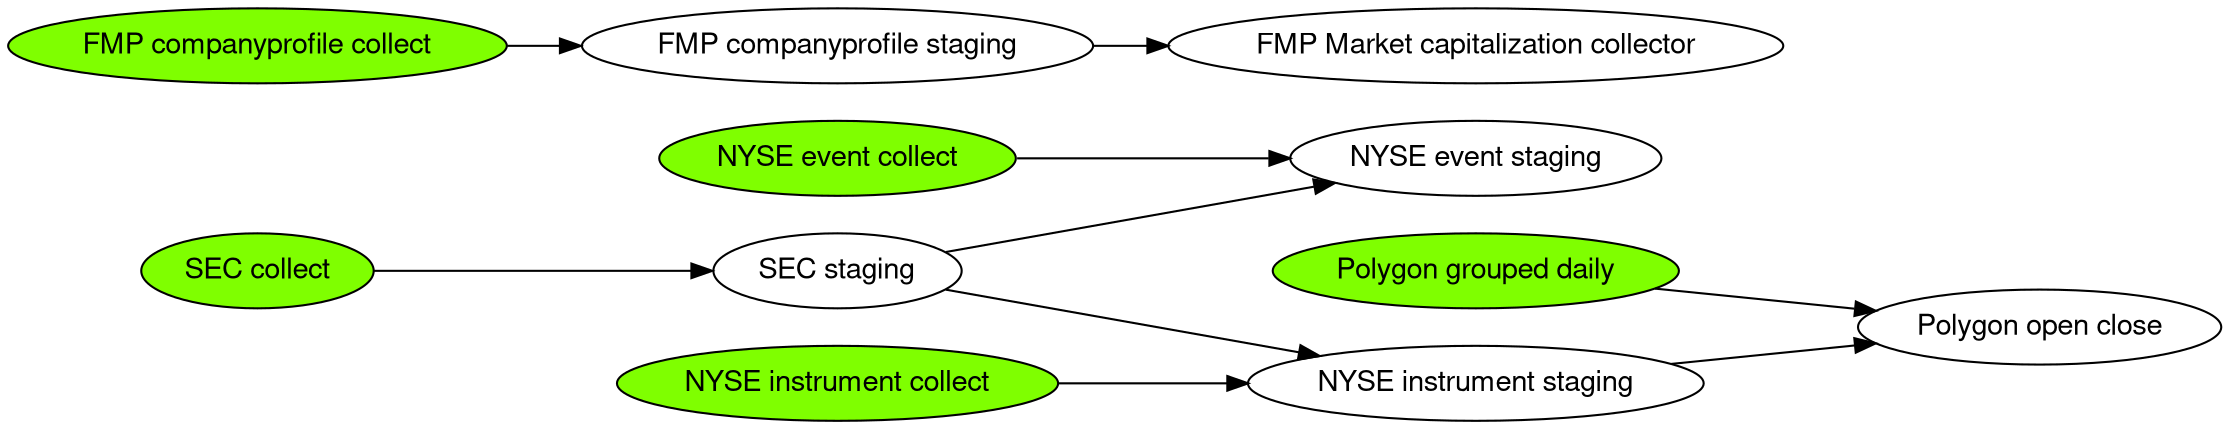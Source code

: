 digraph regexp { 
 fontname="Helvetica,Arial,sans-serif"
 node [fontname="Helvetica,Arial,sans-serif"]
 rankdir="LR";
 NyseEventsCollect      [label="NYSE event collect", style=filled, fillcolor=chartreuse];
 n1                     [label="NYSE event staging"];
 NyseInstrumentsCollect [label="NYSE instrument collect", style=filled, fillcolor=chartreuse];
 NyseInstrumentsStage   [label="NYSE instrument staging"];
 SecCompaniesCollect    [label="SEC collect", style=filled, fillcolor=chartreuse];
 SecCompaniesStage      [label="SEC staging"];
 PolygonGroupedDaily    [label="Polygon grouped daily", style=filled, fillcolor=chartreuse];
 PolygonOpenClose       [label="Polygon open close"];
 FinmodCompanyProfile   [label="FMP companyprofile collect" style=filled, fillcolor=chartreuse];
 FinmodCompanyProfileStage   [label="FMP companyprofile staging"];
 FinmodCompanyMarketCap [label="FMP Market capitalization collector"]

 NyseEventsCollect -> n1
 NyseInstrumentsCollect -> NyseInstrumentsStage
 SecCompaniesCollect -> SecCompaniesStage
 SecCompaniesStage -> NyseInstrumentsStage
 SecCompaniesStage -> n1
 PolygonGroupedDaily -> PolygonOpenClose
 NyseInstrumentsStage -> PolygonOpenClose
 FinmodCompanyProfile -> FinmodCompanyProfileStage
 FinmodCompanyProfileStage -> FinmodCompanyMarketCap
 }
//sudo apt install graphviz
//dot -Tsvg dependencies.dot > output.svg







